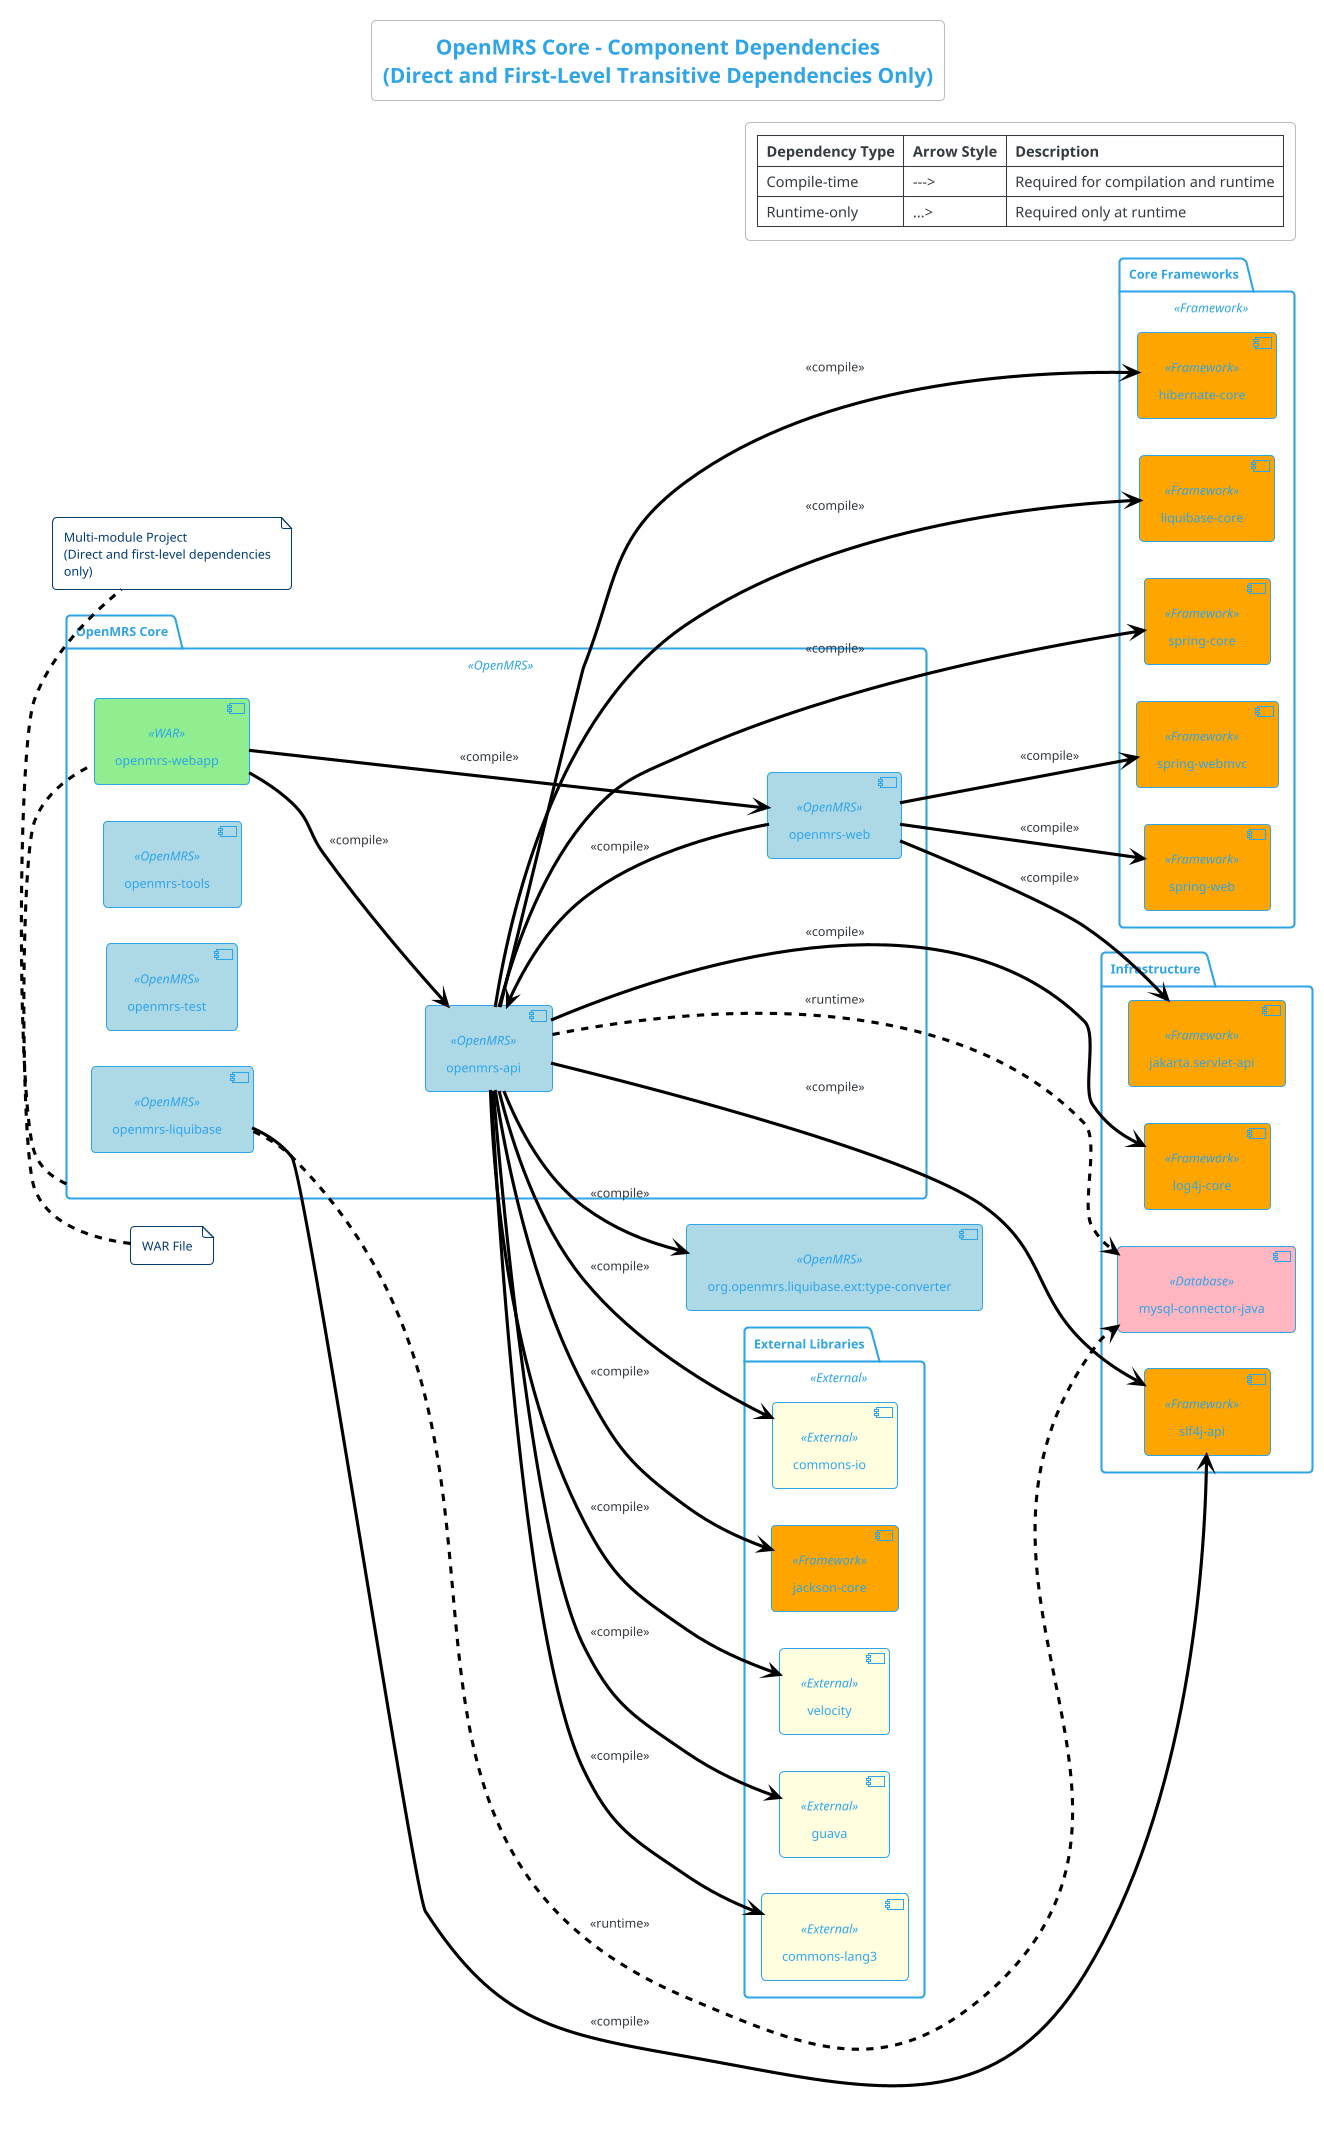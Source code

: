 @startuml OpenMRS Core Dependencies
!theme cerulean-outline
title OpenMRS Core - Component Dependencies\n(Direct and First-Level Transitive Dependencies Only)

' Layout directives for 16:9 aspect ratio
!define DIRECTION left to right direction
DIRECTION

' Define component styles
skinparam component {
    BackgroundColor<<OpenMRS>> LightBlue
    BackgroundColor<<WAR>> LightGreen
    BackgroundColor<<External>> LightYellow
    BackgroundColor<<Database>> LightPink
    BackgroundColor<<Framework>> Orange
}

' Define arrow styles for different dependency types
skinparam arrow {
    Color Black
}

' Adjust spacing and sizing for widescreen
skinparam componentStyle uml2
skinparam wrapWidth 200
skinparam maxMessageSize 150

' OpenMRS Core Components (Left side)
package "OpenMRS Core" <<OpenMRS>> {
    component "openmrs-api" <<OpenMRS>>
    component "openmrs-web" <<OpenMRS>>
    component "openmrs-webapp" <<WAR>>
    component "openmrs-tools" <<OpenMRS>>
    component "openmrs-test" <<OpenMRS>>
    component "openmrs-liquibase" <<OpenMRS>>
}

' OpenMRS Extension Components
component "org.openmrs.liquibase.ext:type-converter" <<OpenMRS>>

' Framework Dependencies (Center-right)
package "Core Frameworks" <<Framework>> {
    component "spring-core" <<Framework>>
    component "spring-web" <<Framework>>
    component "spring-webmvc" <<Framework>>
    component "hibernate-core" <<Framework>>
    component "liquibase-core" <<Framework>>
}

' External Dependencies (Right side)
package "External Libraries" <<External>> {
    component "commons-lang3" <<External>>
    component "commons-io" <<External>>
    component "jackson-core" <<Framework>>
    component "velocity" <<External>>
    component "guava" <<External>>
}

' Infrastructure (Far right)
package "Infrastructure" {
    component "mysql-connector-java" <<Database>>
    component "jakarta.servlet-api" <<Framework>>
    component "slf4j-api" <<Framework>>
    component "log4j-core" <<Framework>>
}

' COMPILE-TIME Dependencies (Solid arrows)
' Primary Dependencies (API to Core Frameworks)
"openmrs-api" --> "spring-core" : <<compile>>
"openmrs-api" --> "hibernate-core" : <<compile>>
"openmrs-api" --> "liquibase-core" : <<compile>>
"openmrs-api" --> "commons-lang3" : <<compile>>
"openmrs-api" --> "commons-io" : <<compile>>
"openmrs-api" --> "jackson-core" : <<compile>>
"openmrs-api" --> "velocity" : <<compile>>
"openmrs-api" --> "guava" : <<compile>>
"openmrs-api" --> "slf4j-api" : <<compile>>
"openmrs-api" --> "log4j-core" : <<compile>>

' Web Module Compile Dependencies
"openmrs-web" --> "openmrs-api" : <<compile>>
"openmrs-web" --> "spring-web" : <<compile>>
"openmrs-web" --> "spring-webmvc" : <<compile>>
"openmrs-web" --> "jakarta.servlet-api" : <<compile>>

' WebApp Dependencies
"openmrs-webapp" --> "openmrs-api" : <<compile>>
"openmrs-webapp" --> "openmrs-web" : <<compile>>

' Liquibase Compile Dependencies
"openmrs-liquibase" --> "slf4j-api" : <<compile>>

' OpenMRS Extension Dependencies
"openmrs-api" --> "org.openmrs.liquibase.ext:type-converter" : <<compile>>

' RUNTIME Dependencies (Dashed arrows)
"openmrs-api" ..> "mysql-connector-java" : <<runtime>>
"openmrs-liquibase" ..> "mysql-connector-java" : <<runtime>>

' Layout hints for better 16:9 arrangement
"openmrs-api" -[hidden]-> "openmrs-web"
"openmrs-web" -[hidden]-> "openmrs-webapp"

' Legend
legend top right
  |= Dependency Type |= Arrow Style |= Description |
  | Compile-time | ---> | Required for compilation and runtime |
  | Runtime-only | ...> | Required only at runtime |
endlegend

note top of "openmrs-webapp" : WAR File
note bottom of "OpenMRS Core" : Multi-module Project\n(Direct and first-level dependencies only)

@enduml
